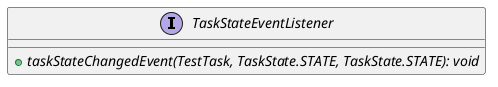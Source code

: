 @startuml

    interface TaskStateEventListener [[TaskStateEventListener.html]] {
        {abstract} +taskStateChangedEvent(TestTask, TaskState.STATE, TaskState.STATE): void
    }

@enduml
